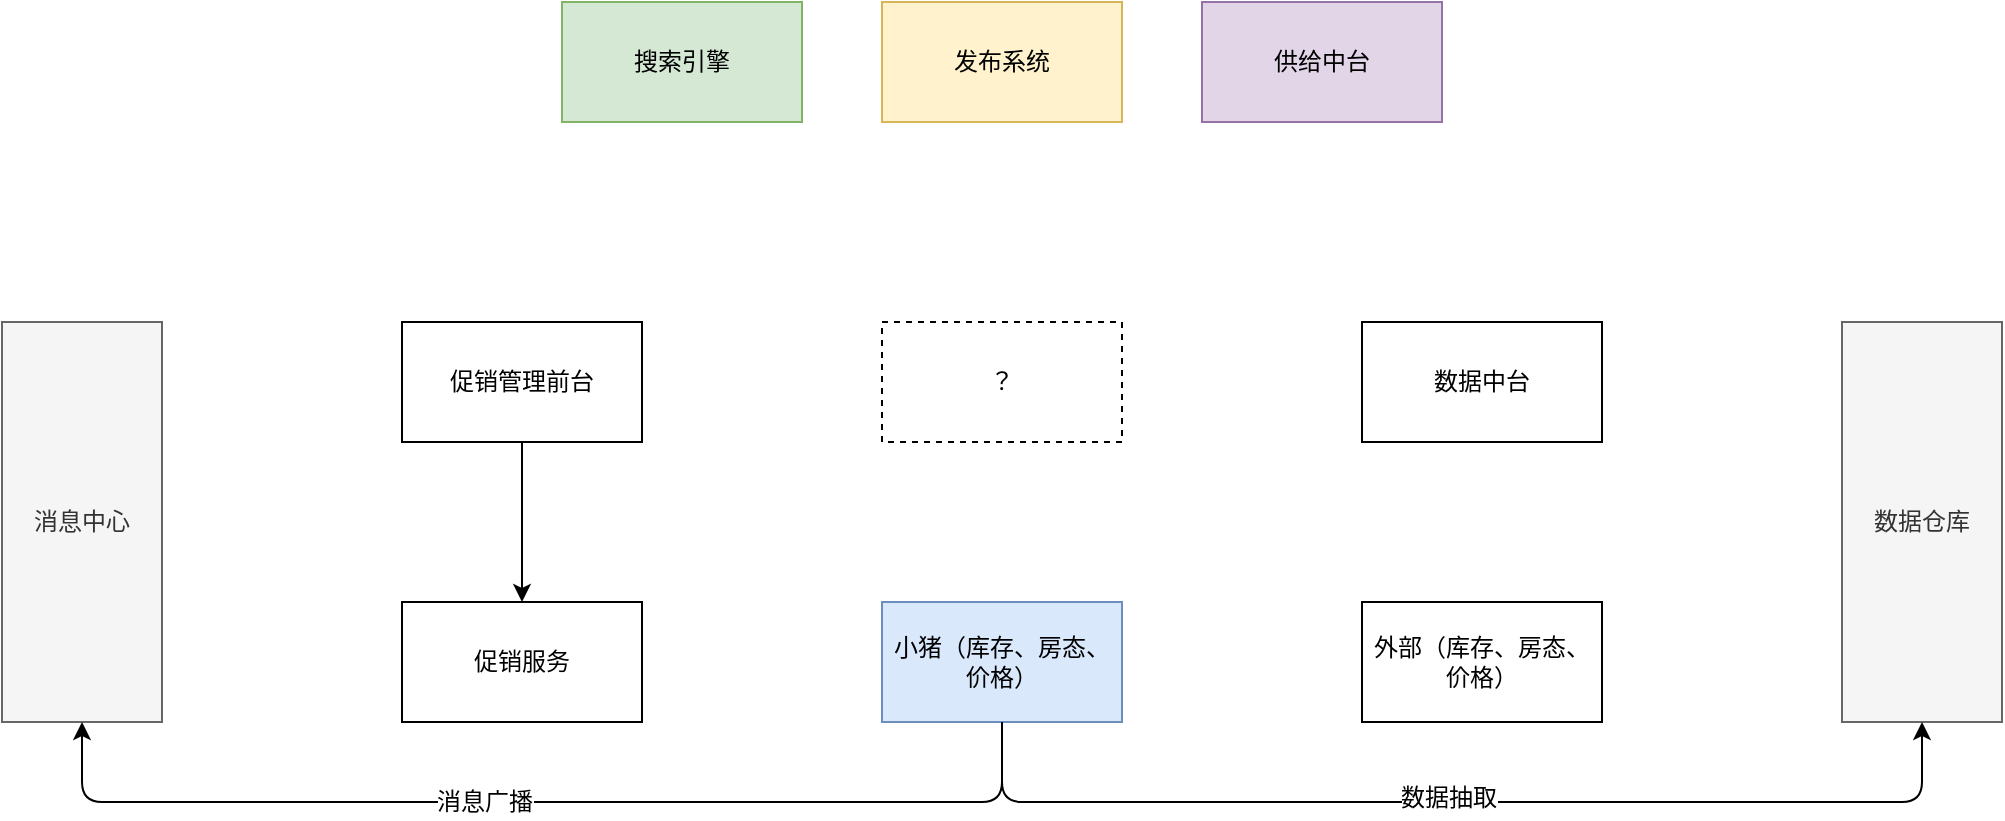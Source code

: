 <mxfile version="12.1.5" type="github" pages="1"><diagram id="fSeqpYfcyn72X2kYvz7L" name="Page-1"><mxGraphModel dx="1172" dy="727" grid="1" gridSize="10" guides="1" tooltips="1" connect="1" arrows="1" fold="1" page="1" pageScale="1" pageWidth="827" pageHeight="1169" math="0" shadow="0"><root><mxCell id="0"/><mxCell id="1" parent="0"/><mxCell id="OLZ6SszCJ7ay26lc_12v-1" value="外部（库存、房态、价格）" style="rounded=0;whiteSpace=wrap;html=1;" vertex="1" parent="1"><mxGeometry x="800" y="340" width="120" height="60" as="geometry"/></mxCell><mxCell id="OLZ6SszCJ7ay26lc_12v-2" value="小猪（库存、房态、价格）" style="rounded=0;whiteSpace=wrap;html=1;fillColor=#dae8fc;strokeColor=#6c8ebf;" vertex="1" parent="1"><mxGeometry x="560" y="340" width="120" height="60" as="geometry"/></mxCell><mxCell id="OLZ6SszCJ7ay26lc_12v-3" value="数据中台" style="rounded=0;whiteSpace=wrap;html=1;" vertex="1" parent="1"><mxGeometry x="800" y="200" width="120" height="60" as="geometry"/></mxCell><mxCell id="OLZ6SszCJ7ay26lc_12v-4" value="搜索引擎" style="rounded=0;whiteSpace=wrap;html=1;fillColor=#d5e8d4;strokeColor=#82b366;" vertex="1" parent="1"><mxGeometry x="400" y="40" width="120" height="60" as="geometry"/></mxCell><mxCell id="OLZ6SszCJ7ay26lc_12v-5" value="发布系统" style="rounded=0;whiteSpace=wrap;html=1;fillColor=#fff2cc;strokeColor=#d6b656;" vertex="1" parent="1"><mxGeometry x="560" y="40" width="120" height="60" as="geometry"/></mxCell><mxCell id="OLZ6SszCJ7ay26lc_12v-11" value="供给中台" style="rounded=0;whiteSpace=wrap;html=1;fillColor=#e1d5e7;strokeColor=#9673a6;" vertex="1" parent="1"><mxGeometry x="720" y="40" width="120" height="60" as="geometry"/></mxCell><mxCell id="OLZ6SszCJ7ay26lc_12v-22" value="？" style="rounded=0;whiteSpace=wrap;html=1;dashed=1;" vertex="1" parent="1"><mxGeometry x="560" y="200" width="120" height="60" as="geometry"/></mxCell><mxCell id="OLZ6SszCJ7ay26lc_12v-23" value="促销服务" style="rounded=0;whiteSpace=wrap;html=1;" vertex="1" parent="1"><mxGeometry x="320" y="340" width="120" height="60" as="geometry"/></mxCell><mxCell id="OLZ6SszCJ7ay26lc_12v-24" value="促销管理前台" style="rounded=0;whiteSpace=wrap;html=1;" vertex="1" parent="1"><mxGeometry x="320" y="200" width="120" height="60" as="geometry"/></mxCell><mxCell id="OLZ6SszCJ7ay26lc_12v-25" value="" style="endArrow=classic;html=1;exitX=0.5;exitY=1;exitDx=0;exitDy=0;entryX=0.5;entryY=0;entryDx=0;entryDy=0;" edge="1" parent="1" source="OLZ6SszCJ7ay26lc_12v-24" target="OLZ6SszCJ7ay26lc_12v-23"><mxGeometry width="50" height="50" relative="1" as="geometry"><mxPoint x="220" y="450" as="sourcePoint"/><mxPoint x="270" y="400" as="targetPoint"/></mxGeometry></mxCell><mxCell id="OLZ6SszCJ7ay26lc_12v-26" value="消息中心" style="rounded=0;whiteSpace=wrap;html=1;fillColor=#f5f5f5;strokeColor=#666666;fontColor=#333333;" vertex="1" parent="1"><mxGeometry x="120" y="200" width="80" height="200" as="geometry"/></mxCell><mxCell id="OLZ6SszCJ7ay26lc_12v-36" value="" style="endArrow=classic;html=1;exitX=0.5;exitY=1;exitDx=0;exitDy=0;entryX=0.5;entryY=1;entryDx=0;entryDy=0;edgeStyle=orthogonalEdgeStyle;" edge="1" parent="1" source="OLZ6SszCJ7ay26lc_12v-2" target="OLZ6SszCJ7ay26lc_12v-26"><mxGeometry width="50" height="50" relative="1" as="geometry"><mxPoint x="620" y="490" as="sourcePoint"/><mxPoint x="670" y="440" as="targetPoint"/><Array as="points"><mxPoint x="620" y="440"/><mxPoint x="160" y="440"/></Array></mxGeometry></mxCell><mxCell id="OLZ6SszCJ7ay26lc_12v-37" value="消息广播" style="text;html=1;resizable=0;points=[];align=center;verticalAlign=middle;labelBackgroundColor=#ffffff;" vertex="1" connectable="0" parent="OLZ6SszCJ7ay26lc_12v-36"><mxGeometry x="-0.028" relative="1" as="geometry"><mxPoint x="-37" as="offset"/></mxGeometry></mxCell><mxCell id="OLZ6SszCJ7ay26lc_12v-38" value="数据仓库" style="rounded=0;whiteSpace=wrap;html=1;fillColor=#f5f5f5;strokeColor=#666666;fontColor=#333333;" vertex="1" parent="1"><mxGeometry x="1040" y="200" width="80" height="200" as="geometry"/></mxCell><mxCell id="OLZ6SszCJ7ay26lc_12v-39" value="" style="endArrow=classic;html=1;exitX=0.5;exitY=1;exitDx=0;exitDy=0;entryX=0.5;entryY=1;entryDx=0;entryDy=0;edgeStyle=orthogonalEdgeStyle;" edge="1" parent="1" source="OLZ6SszCJ7ay26lc_12v-2" target="OLZ6SszCJ7ay26lc_12v-38"><mxGeometry width="50" height="50" relative="1" as="geometry"><mxPoint x="690" y="520" as="sourcePoint"/><mxPoint x="740" y="470" as="targetPoint"/><Array as="points"><mxPoint x="620" y="440"/><mxPoint x="1080" y="440"/></Array></mxGeometry></mxCell><mxCell id="OLZ6SszCJ7ay26lc_12v-40" value="数据抽取" style="text;html=1;resizable=0;points=[];align=center;verticalAlign=middle;labelBackgroundColor=#ffffff;" vertex="1" connectable="0" parent="OLZ6SszCJ7ay26lc_12v-39"><mxGeometry x="-0.026" y="2" relative="1" as="geometry"><mxPoint as="offset"/></mxGeometry></mxCell></root></mxGraphModel></diagram></mxfile>